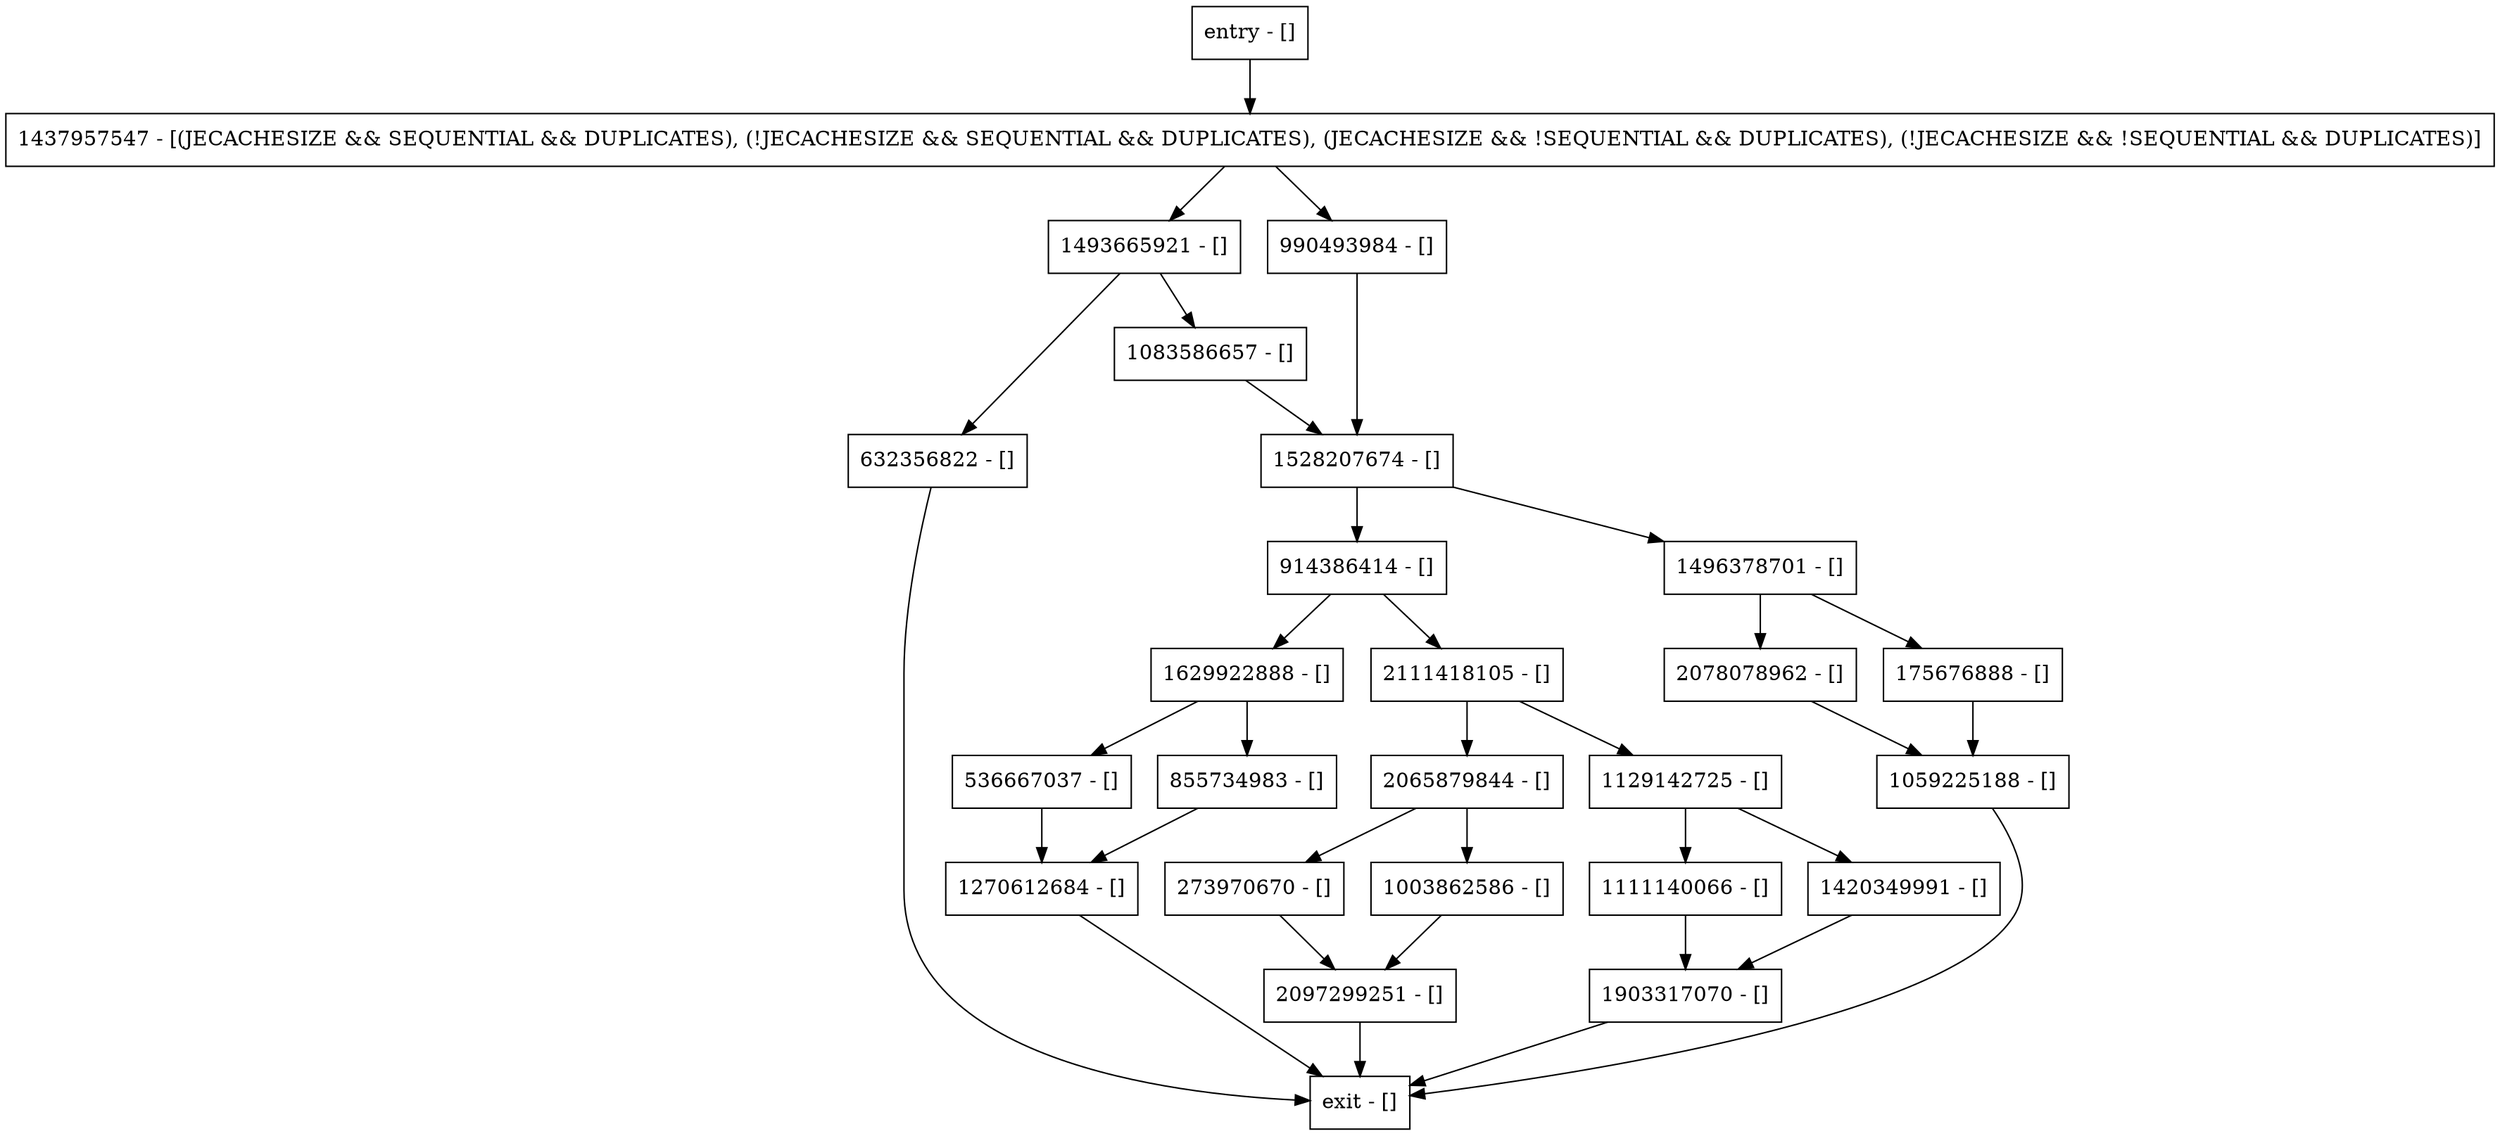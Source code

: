 digraph writeReverseInt {
node [shape=record];
1111140066 [label="1111140066 - []"];
1528207674 [label="1528207674 - []"];
1493665921 [label="1493665921 - []"];
2097299251 [label="2097299251 - []"];
1903317070 [label="1903317070 - []"];
1270612684 [label="1270612684 - []"];
1629922888 [label="1629922888 - []"];
1437957547 [label="1437957547 - [(JECACHESIZE && SEQUENTIAL && DUPLICATES), (!JECACHESIZE && SEQUENTIAL && DUPLICATES), (JECACHESIZE && !SEQUENTIAL && DUPLICATES), (!JECACHESIZE && !SEQUENTIAL && DUPLICATES)]"];
2078078962 [label="2078078962 - []"];
536667037 [label="536667037 - []"];
2065879844 [label="2065879844 - []"];
1420349991 [label="1420349991 - []"];
1129142725 [label="1129142725 - []"];
914386414 [label="914386414 - []"];
1059225188 [label="1059225188 - []"];
entry [label="entry - []"];
exit [label="exit - []"];
990493984 [label="990493984 - []"];
1496378701 [label="1496378701 - []"];
273970670 [label="273970670 - []"];
855734983 [label="855734983 - []"];
632356822 [label="632356822 - []"];
175676888 [label="175676888 - []"];
1003862586 [label="1003862586 - []"];
1083586657 [label="1083586657 - []"];
2111418105 [label="2111418105 - []"];
entry;
exit;
1111140066 -> 1903317070;
1528207674 -> 1496378701;
1528207674 -> 914386414;
1493665921 -> 632356822;
1493665921 -> 1083586657;
2097299251 -> exit;
1903317070 -> exit;
1270612684 -> exit;
1629922888 -> 855734983;
1629922888 -> 536667037;
1437957547 -> 990493984;
1437957547 -> 1493665921;
2078078962 -> 1059225188;
536667037 -> 1270612684;
2065879844 -> 273970670;
2065879844 -> 1003862586;
1420349991 -> 1903317070;
1129142725 -> 1111140066;
1129142725 -> 1420349991;
914386414 -> 1629922888;
914386414 -> 2111418105;
1059225188 -> exit;
entry -> 1437957547;
990493984 -> 1528207674;
1496378701 -> 2078078962;
1496378701 -> 175676888;
273970670 -> 2097299251;
855734983 -> 1270612684;
632356822 -> exit;
175676888 -> 1059225188;
1003862586 -> 2097299251;
1083586657 -> 1528207674;
2111418105 -> 1129142725;
2111418105 -> 2065879844;
}
